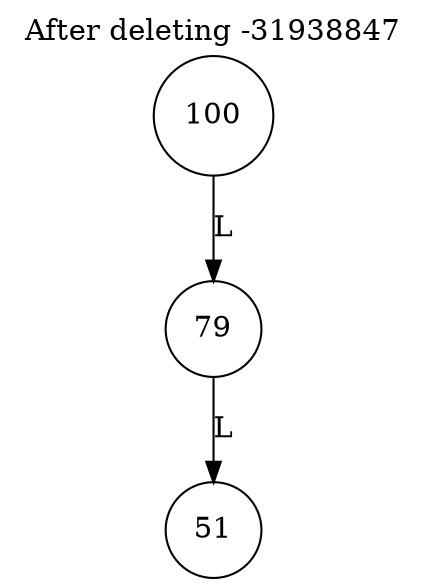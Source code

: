 digraph BinarySearchTree {
   labelloc="t";
   label="After deleting -31938847";
   node [shape=circle];
   100 -> 79 [label="L"];
   79 -> 51 [label="L"];
}

